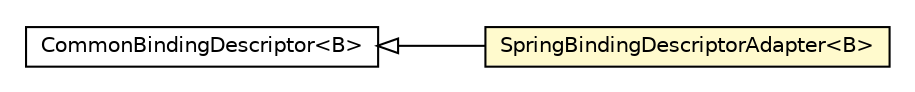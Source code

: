 #!/usr/local/bin/dot
#
# Class diagram 
# Generated by UMLGraph version R5_6-24-gf6e263 (http://www.umlgraph.org/)
#

digraph G {
	edge [fontname="Helvetica",fontsize=10,labelfontname="Helvetica",labelfontsize=10];
	node [fontname="Helvetica",fontsize=10,shape=plaintext];
	nodesep=0.25;
	ranksep=0.5;
	rankdir=LR;
	// com.gwtplatform.dispatch.server.actionhandlervalidator.ActionHandlerValidatorLinkerHelper.CommonBindingDescriptor<B>
	c370588 [label=<<table title="com.gwtplatform.dispatch.server.actionhandlervalidator.ActionHandlerValidatorLinkerHelper.CommonBindingDescriptor" border="0" cellborder="1" cellspacing="0" cellpadding="2" port="p" href="../actionhandlervalidator/ActionHandlerValidatorLinkerHelper.CommonBindingDescriptor.html">
		<tr><td><table border="0" cellspacing="0" cellpadding="1">
<tr><td align="center" balign="center"> CommonBindingDescriptor&lt;B&gt; </td></tr>
		</table></td></tr>
		</table>>, URL="../actionhandlervalidator/ActionHandlerValidatorLinkerHelper.CommonBindingDescriptor.html", fontname="Helvetica", fontcolor="black", fontsize=10.0];
	// com.gwtplatform.dispatch.server.spring.SpringBeanProvider.SpringBindingDescriptorAdapter<B>
	c370821 [label=<<table title="com.gwtplatform.dispatch.server.spring.SpringBeanProvider.SpringBindingDescriptorAdapter" border="0" cellborder="1" cellspacing="0" cellpadding="2" port="p" bgcolor="lemonChiffon" href="./SpringBeanProvider.SpringBindingDescriptorAdapter.html">
		<tr><td><table border="0" cellspacing="0" cellpadding="1">
<tr><td align="center" balign="center"> SpringBindingDescriptorAdapter&lt;B&gt; </td></tr>
		</table></td></tr>
		</table>>, URL="./SpringBeanProvider.SpringBindingDescriptorAdapter.html", fontname="Helvetica", fontcolor="black", fontsize=10.0];
	//com.gwtplatform.dispatch.server.spring.SpringBeanProvider.SpringBindingDescriptorAdapter<B> extends com.gwtplatform.dispatch.server.actionhandlervalidator.ActionHandlerValidatorLinkerHelper.CommonBindingDescriptor<B>
	c370588:p -> c370821:p [dir=back,arrowtail=empty];
}

